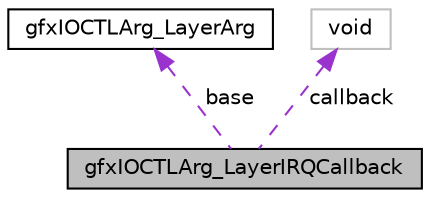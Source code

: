 digraph "gfxIOCTLArg_LayerIRQCallback"
{
 // INTERACTIVE_SVG=YES
  edge [fontname="Helvetica",fontsize="10",labelfontname="Helvetica",labelfontsize="10"];
  node [fontname="Helvetica",fontsize="10",shape=record];
  Node1 [label="gfxIOCTLArg_LayerIRQCallback",height=0.2,width=0.4,color="black", fillcolor="grey75", style="filled", fontcolor="black"];
  Node2 -> Node1 [dir="back",color="darkorchid3",fontsize="10",style="dashed",label=" base" ,fontname="Helvetica"];
  Node2 [label="gfxIOCTLArg_LayerArg",height=0.2,width=0.4,color="black", fillcolor="white", style="filled",URL="$structgfxIOCTLArg__LayerArg.html",tooltip="This struct represents a basic layer request argument. "];
  Node3 -> Node1 [dir="back",color="darkorchid3",fontsize="10",style="dashed",label=" callback" ,fontname="Helvetica"];
  Node3 [label="void",height=0.2,width=0.4,color="grey75", fillcolor="white", style="filled"];
}
